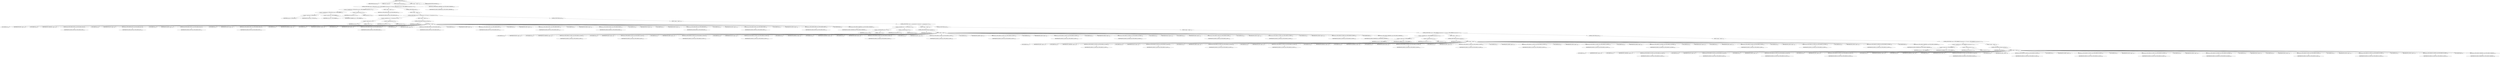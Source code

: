 digraph "_TIFFSetGetType" {  
"28095" [label = <(METHOD,_TIFFSetGetType)<SUB>1195</SUB>> ]
"28096" [label = <(PARAM,TIFFDataType type)<SUB>1195</SUB>> ]
"28097" [label = <(PARAM,short count)<SUB>1195</SUB>> ]
"28098" [label = <(PARAM,unsigned char passcount)<SUB>1196</SUB>> ]
"28099" [label = <(BLOCK,&lt;empty&gt;,&lt;empty&gt;)<SUB>1197</SUB>> ]
"28100" [label = <(CONTROL_STRUCTURE,if (type == TIFF_ASCII &amp;&amp; count == TIFF_VARIABLE &amp;&amp; passcount == 0),if (type == TIFF_ASCII &amp;&amp; count == TIFF_VARIABLE &amp;&amp; passcount == 0))<SUB>1198</SUB>> ]
"28101" [label = <(&lt;operator&gt;.logicalAnd,type == TIFF_ASCII &amp;&amp; count == TIFF_VARIABLE &amp;&amp; passcount == 0)<SUB>1198</SUB>> ]
"28102" [label = <(&lt;operator&gt;.logicalAnd,type == TIFF_ASCII &amp;&amp; count == TIFF_VARIABLE)<SUB>1198</SUB>> ]
"28103" [label = <(&lt;operator&gt;.equals,type == TIFF_ASCII)<SUB>1198</SUB>> ]
"28104" [label = <(IDENTIFIER,type,type == TIFF_ASCII)<SUB>1198</SUB>> ]
"28105" [label = <(IDENTIFIER,TIFF_ASCII,type == TIFF_ASCII)<SUB>1198</SUB>> ]
"28106" [label = <(&lt;operator&gt;.equals,count == TIFF_VARIABLE)<SUB>1198</SUB>> ]
"28107" [label = <(IDENTIFIER,count,count == TIFF_VARIABLE)<SUB>1198</SUB>> ]
"28108" [label = <(IDENTIFIER,TIFF_VARIABLE,count == TIFF_VARIABLE)<SUB>1198</SUB>> ]
"28109" [label = <(&lt;operator&gt;.equals,passcount == 0)<SUB>1198</SUB>> ]
"28110" [label = <(IDENTIFIER,passcount,passcount == 0)<SUB>1198</SUB>> ]
"28111" [label = <(LITERAL,0,passcount == 0)<SUB>1198</SUB>> ]
"28112" [label = <(BLOCK,&lt;empty&gt;,&lt;empty&gt;)<SUB>1199</SUB>> ]
"28113" [label = <(RETURN,return TIFF_SETGET_ASCII;,return TIFF_SETGET_ASCII;)<SUB>1199</SUB>> ]
"28114" [label = <(IDENTIFIER,TIFF_SETGET_ASCII,return TIFF_SETGET_ASCII;)<SUB>1199</SUB>> ]
"28115" [label = <(CONTROL_STRUCTURE,else,else)<SUB>1201</SUB>> ]
"28116" [label = <(BLOCK,&lt;empty&gt;,&lt;empty&gt;)<SUB>1201</SUB>> ]
"28117" [label = <(CONTROL_STRUCTURE,if (count == 1 &amp;&amp; passcount == 0),if (count == 1 &amp;&amp; passcount == 0))<SUB>1201</SUB>> ]
"28118" [label = <(&lt;operator&gt;.logicalAnd,count == 1 &amp;&amp; passcount == 0)<SUB>1201</SUB>> ]
"28119" [label = <(&lt;operator&gt;.equals,count == 1)<SUB>1201</SUB>> ]
"28120" [label = <(IDENTIFIER,count,count == 1)<SUB>1201</SUB>> ]
"28121" [label = <(LITERAL,1,count == 1)<SUB>1201</SUB>> ]
"28122" [label = <(&lt;operator&gt;.equals,passcount == 0)<SUB>1201</SUB>> ]
"28123" [label = <(IDENTIFIER,passcount,passcount == 0)<SUB>1201</SUB>> ]
"28124" [label = <(LITERAL,0,passcount == 0)<SUB>1201</SUB>> ]
"28125" [label = <(BLOCK,&lt;empty&gt;,&lt;empty&gt;)<SUB>1202</SUB>> ]
"28126" [label = <(CONTROL_STRUCTURE,switch(type),switch(type))<SUB>1203</SUB>> ]
"28127" [label = <(IDENTIFIER,type,switch(type))<SUB>1203</SUB>> ]
"28128" [label = <(BLOCK,&lt;empty&gt;,&lt;empty&gt;)<SUB>1204</SUB>> ]
"28129" [label = <(JUMP_TARGET,case)<SUB>1205</SUB>> ]
"28130" [label = <(IDENTIFIER,TIFF_BYTE,&lt;empty&gt;)<SUB>1205</SUB>> ]
"28131" [label = <(JUMP_TARGET,case)<SUB>1206</SUB>> ]
"28132" [label = <(IDENTIFIER,TIFF_UNDEFINED,&lt;empty&gt;)<SUB>1206</SUB>> ]
"28133" [label = <(RETURN,return TIFF_SETGET_UINT8;,return TIFF_SETGET_UINT8;)<SUB>1207</SUB>> ]
"28134" [label = <(IDENTIFIER,TIFF_SETGET_UINT8,return TIFF_SETGET_UINT8;)<SUB>1207</SUB>> ]
"28135" [label = <(JUMP_TARGET,case)<SUB>1208</SUB>> ]
"28136" [label = <(IDENTIFIER,TIFF_ASCII,&lt;empty&gt;)<SUB>1208</SUB>> ]
"28137" [label = <(RETURN,return TIFF_SETGET_ASCII;,return TIFF_SETGET_ASCII;)<SUB>1209</SUB>> ]
"28138" [label = <(IDENTIFIER,TIFF_SETGET_ASCII,return TIFF_SETGET_ASCII;)<SUB>1209</SUB>> ]
"28139" [label = <(JUMP_TARGET,case)<SUB>1210</SUB>> ]
"28140" [label = <(IDENTIFIER,TIFF_SHORT,&lt;empty&gt;)<SUB>1210</SUB>> ]
"28141" [label = <(RETURN,return TIFF_SETGET_UINT16;,return TIFF_SETGET_UINT16;)<SUB>1211</SUB>> ]
"28142" [label = <(IDENTIFIER,TIFF_SETGET_UINT16,return TIFF_SETGET_UINT16;)<SUB>1211</SUB>> ]
"28143" [label = <(JUMP_TARGET,case)<SUB>1212</SUB>> ]
"28144" [label = <(IDENTIFIER,TIFF_LONG,&lt;empty&gt;)<SUB>1212</SUB>> ]
"28145" [label = <(RETURN,return TIFF_SETGET_UINT32;,return TIFF_SETGET_UINT32;)<SUB>1213</SUB>> ]
"28146" [label = <(IDENTIFIER,TIFF_SETGET_UINT32,return TIFF_SETGET_UINT32;)<SUB>1213</SUB>> ]
"28147" [label = <(JUMP_TARGET,case)<SUB>1214</SUB>> ]
"28148" [label = <(IDENTIFIER,TIFF_RATIONAL,&lt;empty&gt;)<SUB>1214</SUB>> ]
"28149" [label = <(JUMP_TARGET,case)<SUB>1215</SUB>> ]
"28150" [label = <(IDENTIFIER,TIFF_SRATIONAL,&lt;empty&gt;)<SUB>1215</SUB>> ]
"28151" [label = <(JUMP_TARGET,case)<SUB>1216</SUB>> ]
"28152" [label = <(IDENTIFIER,TIFF_FLOAT,&lt;empty&gt;)<SUB>1216</SUB>> ]
"28153" [label = <(RETURN,return TIFF_SETGET_FLOAT;,return TIFF_SETGET_FLOAT;)<SUB>1217</SUB>> ]
"28154" [label = <(IDENTIFIER,TIFF_SETGET_FLOAT,return TIFF_SETGET_FLOAT;)<SUB>1217</SUB>> ]
"28155" [label = <(JUMP_TARGET,case)<SUB>1218</SUB>> ]
"28156" [label = <(IDENTIFIER,TIFF_SBYTE,&lt;empty&gt;)<SUB>1218</SUB>> ]
"28157" [label = <(RETURN,return TIFF_SETGET_SINT8;,return TIFF_SETGET_SINT8;)<SUB>1219</SUB>> ]
"28158" [label = <(IDENTIFIER,TIFF_SETGET_SINT8,return TIFF_SETGET_SINT8;)<SUB>1219</SUB>> ]
"28159" [label = <(JUMP_TARGET,case)<SUB>1220</SUB>> ]
"28160" [label = <(IDENTIFIER,TIFF_SSHORT,&lt;empty&gt;)<SUB>1220</SUB>> ]
"28161" [label = <(RETURN,return TIFF_SETGET_SINT16;,return TIFF_SETGET_SINT16;)<SUB>1221</SUB>> ]
"28162" [label = <(IDENTIFIER,TIFF_SETGET_SINT16,return TIFF_SETGET_SINT16;)<SUB>1221</SUB>> ]
"28163" [label = <(JUMP_TARGET,case)<SUB>1222</SUB>> ]
"28164" [label = <(IDENTIFIER,TIFF_SLONG,&lt;empty&gt;)<SUB>1222</SUB>> ]
"28165" [label = <(RETURN,return TIFF_SETGET_SINT32;,return TIFF_SETGET_SINT32;)<SUB>1223</SUB>> ]
"28166" [label = <(IDENTIFIER,TIFF_SETGET_SINT32,return TIFF_SETGET_SINT32;)<SUB>1223</SUB>> ]
"28167" [label = <(JUMP_TARGET,case)<SUB>1224</SUB>> ]
"28168" [label = <(IDENTIFIER,TIFF_DOUBLE,&lt;empty&gt;)<SUB>1224</SUB>> ]
"28169" [label = <(RETURN,return TIFF_SETGET_DOUBLE;,return TIFF_SETGET_DOUBLE;)<SUB>1225</SUB>> ]
"28170" [label = <(IDENTIFIER,TIFF_SETGET_DOUBLE,return TIFF_SETGET_DOUBLE;)<SUB>1225</SUB>> ]
"28171" [label = <(JUMP_TARGET,case)<SUB>1226</SUB>> ]
"28172" [label = <(IDENTIFIER,TIFF_IFD,&lt;empty&gt;)<SUB>1226</SUB>> ]
"28173" [label = <(JUMP_TARGET,case)<SUB>1227</SUB>> ]
"28174" [label = <(IDENTIFIER,TIFF_IFD8,&lt;empty&gt;)<SUB>1227</SUB>> ]
"28175" [label = <(RETURN,return TIFF_SETGET_IFD8;,return TIFF_SETGET_IFD8;)<SUB>1228</SUB>> ]
"28176" [label = <(IDENTIFIER,TIFF_SETGET_IFD8,return TIFF_SETGET_IFD8;)<SUB>1228</SUB>> ]
"28177" [label = <(JUMP_TARGET,case)<SUB>1229</SUB>> ]
"28178" [label = <(IDENTIFIER,TIFF_LONG8,&lt;empty&gt;)<SUB>1229</SUB>> ]
"28179" [label = <(RETURN,return TIFF_SETGET_UINT64;,return TIFF_SETGET_UINT64;)<SUB>1230</SUB>> ]
"28180" [label = <(IDENTIFIER,TIFF_SETGET_UINT64,return TIFF_SETGET_UINT64;)<SUB>1230</SUB>> ]
"28181" [label = <(JUMP_TARGET,case)<SUB>1231</SUB>> ]
"28182" [label = <(IDENTIFIER,TIFF_SLONG8,&lt;empty&gt;)<SUB>1231</SUB>> ]
"28183" [label = <(RETURN,return TIFF_SETGET_SINT64;,return TIFF_SETGET_SINT64;)<SUB>1232</SUB>> ]
"28184" [label = <(IDENTIFIER,TIFF_SETGET_SINT64,return TIFF_SETGET_SINT64;)<SUB>1232</SUB>> ]
"28185" [label = <(JUMP_TARGET,default)<SUB>1233</SUB>> ]
"28186" [label = <(RETURN,return TIFF_SETGET_UNDEFINED;,return TIFF_SETGET_UNDEFINED;)<SUB>1234</SUB>> ]
"28187" [label = <(IDENTIFIER,TIFF_SETGET_UNDEFINED,return TIFF_SETGET_UNDEFINED;)<SUB>1234</SUB>> ]
"28188" [label = <(CONTROL_STRUCTURE,else,else)<SUB>1238</SUB>> ]
"28189" [label = <(BLOCK,&lt;empty&gt;,&lt;empty&gt;)<SUB>1238</SUB>> ]
"28190" [label = <(CONTROL_STRUCTURE,if (count &gt;= 1 &amp;&amp; passcount == 0),if (count &gt;= 1 &amp;&amp; passcount == 0))<SUB>1238</SUB>> ]
"28191" [label = <(&lt;operator&gt;.logicalAnd,count &gt;= 1 &amp;&amp; passcount == 0)<SUB>1238</SUB>> ]
"28192" [label = <(&lt;operator&gt;.greaterEqualsThan,count &gt;= 1)<SUB>1238</SUB>> ]
"28193" [label = <(IDENTIFIER,count,count &gt;= 1)<SUB>1238</SUB>> ]
"28194" [label = <(LITERAL,1,count &gt;= 1)<SUB>1238</SUB>> ]
"28195" [label = <(&lt;operator&gt;.equals,passcount == 0)<SUB>1238</SUB>> ]
"28196" [label = <(IDENTIFIER,passcount,passcount == 0)<SUB>1238</SUB>> ]
"28197" [label = <(LITERAL,0,passcount == 0)<SUB>1238</SUB>> ]
"28198" [label = <(BLOCK,&lt;empty&gt;,&lt;empty&gt;)<SUB>1239</SUB>> ]
"28199" [label = <(CONTROL_STRUCTURE,switch(type),switch(type))<SUB>1240</SUB>> ]
"28200" [label = <(IDENTIFIER,type,switch(type))<SUB>1240</SUB>> ]
"28201" [label = <(BLOCK,&lt;empty&gt;,&lt;empty&gt;)<SUB>1241</SUB>> ]
"28202" [label = <(JUMP_TARGET,case)<SUB>1242</SUB>> ]
"28203" [label = <(IDENTIFIER,TIFF_BYTE,&lt;empty&gt;)<SUB>1242</SUB>> ]
"28204" [label = <(JUMP_TARGET,case)<SUB>1243</SUB>> ]
"28205" [label = <(IDENTIFIER,TIFF_UNDEFINED,&lt;empty&gt;)<SUB>1243</SUB>> ]
"28206" [label = <(RETURN,return TIFF_SETGET_C0_UINT8;,return TIFF_SETGET_C0_UINT8;)<SUB>1244</SUB>> ]
"28207" [label = <(IDENTIFIER,TIFF_SETGET_C0_UINT8,return TIFF_SETGET_C0_UINT8;)<SUB>1244</SUB>> ]
"28208" [label = <(JUMP_TARGET,case)<SUB>1245</SUB>> ]
"28209" [label = <(IDENTIFIER,TIFF_ASCII,&lt;empty&gt;)<SUB>1245</SUB>> ]
"28210" [label = <(RETURN,return TIFF_SETGET_C0_ASCII;,return TIFF_SETGET_C0_ASCII;)<SUB>1246</SUB>> ]
"28211" [label = <(IDENTIFIER,TIFF_SETGET_C0_ASCII,return TIFF_SETGET_C0_ASCII;)<SUB>1246</SUB>> ]
"28212" [label = <(JUMP_TARGET,case)<SUB>1247</SUB>> ]
"28213" [label = <(IDENTIFIER,TIFF_SHORT,&lt;empty&gt;)<SUB>1247</SUB>> ]
"28214" [label = <(RETURN,return TIFF_SETGET_C0_UINT16;,return TIFF_SETGET_C0_UINT16;)<SUB>1248</SUB>> ]
"28215" [label = <(IDENTIFIER,TIFF_SETGET_C0_UINT16,return TIFF_SETGET_C0_UINT16;)<SUB>1248</SUB>> ]
"28216" [label = <(JUMP_TARGET,case)<SUB>1249</SUB>> ]
"28217" [label = <(IDENTIFIER,TIFF_LONG,&lt;empty&gt;)<SUB>1249</SUB>> ]
"28218" [label = <(RETURN,return TIFF_SETGET_C0_UINT32;,return TIFF_SETGET_C0_UINT32;)<SUB>1250</SUB>> ]
"28219" [label = <(IDENTIFIER,TIFF_SETGET_C0_UINT32,return TIFF_SETGET_C0_UINT32;)<SUB>1250</SUB>> ]
"28220" [label = <(JUMP_TARGET,case)<SUB>1251</SUB>> ]
"28221" [label = <(IDENTIFIER,TIFF_RATIONAL,&lt;empty&gt;)<SUB>1251</SUB>> ]
"28222" [label = <(JUMP_TARGET,case)<SUB>1252</SUB>> ]
"28223" [label = <(IDENTIFIER,TIFF_SRATIONAL,&lt;empty&gt;)<SUB>1252</SUB>> ]
"28224" [label = <(JUMP_TARGET,case)<SUB>1253</SUB>> ]
"28225" [label = <(IDENTIFIER,TIFF_FLOAT,&lt;empty&gt;)<SUB>1253</SUB>> ]
"28226" [label = <(RETURN,return TIFF_SETGET_C0_FLOAT;,return TIFF_SETGET_C0_FLOAT;)<SUB>1254</SUB>> ]
"28227" [label = <(IDENTIFIER,TIFF_SETGET_C0_FLOAT,return TIFF_SETGET_C0_FLOAT;)<SUB>1254</SUB>> ]
"28228" [label = <(JUMP_TARGET,case)<SUB>1255</SUB>> ]
"28229" [label = <(IDENTIFIER,TIFF_SBYTE,&lt;empty&gt;)<SUB>1255</SUB>> ]
"28230" [label = <(RETURN,return TIFF_SETGET_C0_SINT8;,return TIFF_SETGET_C0_SINT8;)<SUB>1256</SUB>> ]
"28231" [label = <(IDENTIFIER,TIFF_SETGET_C0_SINT8,return TIFF_SETGET_C0_SINT8;)<SUB>1256</SUB>> ]
"28232" [label = <(JUMP_TARGET,case)<SUB>1257</SUB>> ]
"28233" [label = <(IDENTIFIER,TIFF_SSHORT,&lt;empty&gt;)<SUB>1257</SUB>> ]
"28234" [label = <(RETURN,return TIFF_SETGET_C0_SINT16;,return TIFF_SETGET_C0_SINT16;)<SUB>1258</SUB>> ]
"28235" [label = <(IDENTIFIER,TIFF_SETGET_C0_SINT16,return TIFF_SETGET_C0_SINT16;)<SUB>1258</SUB>> ]
"28236" [label = <(JUMP_TARGET,case)<SUB>1259</SUB>> ]
"28237" [label = <(IDENTIFIER,TIFF_SLONG,&lt;empty&gt;)<SUB>1259</SUB>> ]
"28238" [label = <(RETURN,return TIFF_SETGET_C0_SINT32;,return TIFF_SETGET_C0_SINT32;)<SUB>1260</SUB>> ]
"28239" [label = <(IDENTIFIER,TIFF_SETGET_C0_SINT32,return TIFF_SETGET_C0_SINT32;)<SUB>1260</SUB>> ]
"28240" [label = <(JUMP_TARGET,case)<SUB>1261</SUB>> ]
"28241" [label = <(IDENTIFIER,TIFF_DOUBLE,&lt;empty&gt;)<SUB>1261</SUB>> ]
"28242" [label = <(RETURN,return TIFF_SETGET_C0_DOUBLE;,return TIFF_SETGET_C0_DOUBLE;)<SUB>1262</SUB>> ]
"28243" [label = <(IDENTIFIER,TIFF_SETGET_C0_DOUBLE,return TIFF_SETGET_C0_DOUBLE;)<SUB>1262</SUB>> ]
"28244" [label = <(JUMP_TARGET,case)<SUB>1263</SUB>> ]
"28245" [label = <(IDENTIFIER,TIFF_IFD,&lt;empty&gt;)<SUB>1263</SUB>> ]
"28246" [label = <(JUMP_TARGET,case)<SUB>1264</SUB>> ]
"28247" [label = <(IDENTIFIER,TIFF_IFD8,&lt;empty&gt;)<SUB>1264</SUB>> ]
"28248" [label = <(RETURN,return TIFF_SETGET_C0_IFD8;,return TIFF_SETGET_C0_IFD8;)<SUB>1265</SUB>> ]
"28249" [label = <(IDENTIFIER,TIFF_SETGET_C0_IFD8,return TIFF_SETGET_C0_IFD8;)<SUB>1265</SUB>> ]
"28250" [label = <(JUMP_TARGET,case)<SUB>1266</SUB>> ]
"28251" [label = <(IDENTIFIER,TIFF_LONG8,&lt;empty&gt;)<SUB>1266</SUB>> ]
"28252" [label = <(RETURN,return TIFF_SETGET_C0_UINT64;,return TIFF_SETGET_C0_UINT64;)<SUB>1267</SUB>> ]
"28253" [label = <(IDENTIFIER,TIFF_SETGET_C0_UINT64,return TIFF_SETGET_C0_UINT64;)<SUB>1267</SUB>> ]
"28254" [label = <(JUMP_TARGET,case)<SUB>1268</SUB>> ]
"28255" [label = <(IDENTIFIER,TIFF_SLONG8,&lt;empty&gt;)<SUB>1268</SUB>> ]
"28256" [label = <(RETURN,return TIFF_SETGET_C0_SINT64;,return TIFF_SETGET_C0_SINT64;)<SUB>1269</SUB>> ]
"28257" [label = <(IDENTIFIER,TIFF_SETGET_C0_SINT64,return TIFF_SETGET_C0_SINT64;)<SUB>1269</SUB>> ]
"28258" [label = <(JUMP_TARGET,default)<SUB>1270</SUB>> ]
"28259" [label = <(RETURN,return TIFF_SETGET_UNDEFINED;,return TIFF_SETGET_UNDEFINED;)<SUB>1271</SUB>> ]
"28260" [label = <(IDENTIFIER,TIFF_SETGET_UNDEFINED,return TIFF_SETGET_UNDEFINED;)<SUB>1271</SUB>> ]
"28261" [label = <(CONTROL_STRUCTURE,else,else)<SUB>1275</SUB>> ]
"28262" [label = <(BLOCK,&lt;empty&gt;,&lt;empty&gt;)<SUB>1275</SUB>> ]
"28263" [label = <(CONTROL_STRUCTURE,if (count == TIFF_VARIABLE &amp;&amp; passcount == 1),if (count == TIFF_VARIABLE &amp;&amp; passcount == 1))<SUB>1275</SUB>> ]
"28264" [label = <(&lt;operator&gt;.logicalAnd,count == TIFF_VARIABLE &amp;&amp; passcount == 1)<SUB>1275</SUB>> ]
"28265" [label = <(&lt;operator&gt;.equals,count == TIFF_VARIABLE)<SUB>1275</SUB>> ]
"28266" [label = <(IDENTIFIER,count,count == TIFF_VARIABLE)<SUB>1275</SUB>> ]
"28267" [label = <(IDENTIFIER,TIFF_VARIABLE,count == TIFF_VARIABLE)<SUB>1275</SUB>> ]
"28268" [label = <(&lt;operator&gt;.equals,passcount == 1)<SUB>1275</SUB>> ]
"28269" [label = <(IDENTIFIER,passcount,passcount == 1)<SUB>1275</SUB>> ]
"28270" [label = <(LITERAL,1,passcount == 1)<SUB>1275</SUB>> ]
"28271" [label = <(BLOCK,&lt;empty&gt;,&lt;empty&gt;)<SUB>1276</SUB>> ]
"28272" [label = <(CONTROL_STRUCTURE,switch(type),switch(type))<SUB>1277</SUB>> ]
"28273" [label = <(IDENTIFIER,type,switch(type))<SUB>1277</SUB>> ]
"28274" [label = <(BLOCK,&lt;empty&gt;,&lt;empty&gt;)<SUB>1278</SUB>> ]
"28275" [label = <(JUMP_TARGET,case)<SUB>1279</SUB>> ]
"28276" [label = <(IDENTIFIER,TIFF_BYTE,&lt;empty&gt;)<SUB>1279</SUB>> ]
"28277" [label = <(JUMP_TARGET,case)<SUB>1280</SUB>> ]
"28278" [label = <(IDENTIFIER,TIFF_UNDEFINED,&lt;empty&gt;)<SUB>1280</SUB>> ]
"28279" [label = <(RETURN,return TIFF_SETGET_C16_UINT8;,return TIFF_SETGET_C16_UINT8;)<SUB>1281</SUB>> ]
"28280" [label = <(IDENTIFIER,TIFF_SETGET_C16_UINT8,return TIFF_SETGET_C16_UINT8;)<SUB>1281</SUB>> ]
"28281" [label = <(JUMP_TARGET,case)<SUB>1282</SUB>> ]
"28282" [label = <(IDENTIFIER,TIFF_ASCII,&lt;empty&gt;)<SUB>1282</SUB>> ]
"28283" [label = <(RETURN,return TIFF_SETGET_C16_ASCII;,return TIFF_SETGET_C16_ASCII;)<SUB>1283</SUB>> ]
"28284" [label = <(IDENTIFIER,TIFF_SETGET_C16_ASCII,return TIFF_SETGET_C16_ASCII;)<SUB>1283</SUB>> ]
"28285" [label = <(JUMP_TARGET,case)<SUB>1284</SUB>> ]
"28286" [label = <(IDENTIFIER,TIFF_SHORT,&lt;empty&gt;)<SUB>1284</SUB>> ]
"28287" [label = <(RETURN,return TIFF_SETGET_C16_UINT16;,return TIFF_SETGET_C16_UINT16;)<SUB>1285</SUB>> ]
"28288" [label = <(IDENTIFIER,TIFF_SETGET_C16_UINT16,return TIFF_SETGET_C16_UINT16;)<SUB>1285</SUB>> ]
"28289" [label = <(JUMP_TARGET,case)<SUB>1286</SUB>> ]
"28290" [label = <(IDENTIFIER,TIFF_LONG,&lt;empty&gt;)<SUB>1286</SUB>> ]
"28291" [label = <(RETURN,return TIFF_SETGET_C16_UINT32;,return TIFF_SETGET_C16_UINT32;)<SUB>1287</SUB>> ]
"28292" [label = <(IDENTIFIER,TIFF_SETGET_C16_UINT32,return TIFF_SETGET_C16_UINT32;)<SUB>1287</SUB>> ]
"28293" [label = <(JUMP_TARGET,case)<SUB>1288</SUB>> ]
"28294" [label = <(IDENTIFIER,TIFF_RATIONAL,&lt;empty&gt;)<SUB>1288</SUB>> ]
"28295" [label = <(JUMP_TARGET,case)<SUB>1289</SUB>> ]
"28296" [label = <(IDENTIFIER,TIFF_SRATIONAL,&lt;empty&gt;)<SUB>1289</SUB>> ]
"28297" [label = <(JUMP_TARGET,case)<SUB>1290</SUB>> ]
"28298" [label = <(IDENTIFIER,TIFF_FLOAT,&lt;empty&gt;)<SUB>1290</SUB>> ]
"28299" [label = <(RETURN,return TIFF_SETGET_C16_FLOAT;,return TIFF_SETGET_C16_FLOAT;)<SUB>1291</SUB>> ]
"28300" [label = <(IDENTIFIER,TIFF_SETGET_C16_FLOAT,return TIFF_SETGET_C16_FLOAT;)<SUB>1291</SUB>> ]
"28301" [label = <(JUMP_TARGET,case)<SUB>1292</SUB>> ]
"28302" [label = <(IDENTIFIER,TIFF_SBYTE,&lt;empty&gt;)<SUB>1292</SUB>> ]
"28303" [label = <(RETURN,return TIFF_SETGET_C16_SINT8;,return TIFF_SETGET_C16_SINT8;)<SUB>1293</SUB>> ]
"28304" [label = <(IDENTIFIER,TIFF_SETGET_C16_SINT8,return TIFF_SETGET_C16_SINT8;)<SUB>1293</SUB>> ]
"28305" [label = <(JUMP_TARGET,case)<SUB>1294</SUB>> ]
"28306" [label = <(IDENTIFIER,TIFF_SSHORT,&lt;empty&gt;)<SUB>1294</SUB>> ]
"28307" [label = <(RETURN,return TIFF_SETGET_C16_SINT16;,return TIFF_SETGET_C16_SINT16;)<SUB>1295</SUB>> ]
"28308" [label = <(IDENTIFIER,TIFF_SETGET_C16_SINT16,return TIFF_SETGET_C16_SINT16;)<SUB>1295</SUB>> ]
"28309" [label = <(JUMP_TARGET,case)<SUB>1296</SUB>> ]
"28310" [label = <(IDENTIFIER,TIFF_SLONG,&lt;empty&gt;)<SUB>1296</SUB>> ]
"28311" [label = <(RETURN,return TIFF_SETGET_C16_SINT32;,return TIFF_SETGET_C16_SINT32;)<SUB>1297</SUB>> ]
"28312" [label = <(IDENTIFIER,TIFF_SETGET_C16_SINT32,return TIFF_SETGET_C16_SINT32;)<SUB>1297</SUB>> ]
"28313" [label = <(JUMP_TARGET,case)<SUB>1298</SUB>> ]
"28314" [label = <(IDENTIFIER,TIFF_DOUBLE,&lt;empty&gt;)<SUB>1298</SUB>> ]
"28315" [label = <(RETURN,return TIFF_SETGET_C16_DOUBLE;,return TIFF_SETGET_C16_DOUBLE;)<SUB>1299</SUB>> ]
"28316" [label = <(IDENTIFIER,TIFF_SETGET_C16_DOUBLE,return TIFF_SETGET_C16_DOUBLE;)<SUB>1299</SUB>> ]
"28317" [label = <(JUMP_TARGET,case)<SUB>1300</SUB>> ]
"28318" [label = <(IDENTIFIER,TIFF_IFD,&lt;empty&gt;)<SUB>1300</SUB>> ]
"28319" [label = <(JUMP_TARGET,case)<SUB>1301</SUB>> ]
"28320" [label = <(IDENTIFIER,TIFF_IFD8,&lt;empty&gt;)<SUB>1301</SUB>> ]
"28321" [label = <(RETURN,return TIFF_SETGET_C16_IFD8;,return TIFF_SETGET_C16_IFD8;)<SUB>1302</SUB>> ]
"28322" [label = <(IDENTIFIER,TIFF_SETGET_C16_IFD8,return TIFF_SETGET_C16_IFD8;)<SUB>1302</SUB>> ]
"28323" [label = <(JUMP_TARGET,case)<SUB>1303</SUB>> ]
"28324" [label = <(IDENTIFIER,TIFF_LONG8,&lt;empty&gt;)<SUB>1303</SUB>> ]
"28325" [label = <(RETURN,return TIFF_SETGET_C16_UINT64;,return TIFF_SETGET_C16_UINT64;)<SUB>1304</SUB>> ]
"28326" [label = <(IDENTIFIER,TIFF_SETGET_C16_UINT64,return TIFF_SETGET_C16_UINT64;)<SUB>1304</SUB>> ]
"28327" [label = <(JUMP_TARGET,case)<SUB>1305</SUB>> ]
"28328" [label = <(IDENTIFIER,TIFF_SLONG8,&lt;empty&gt;)<SUB>1305</SUB>> ]
"28329" [label = <(RETURN,return TIFF_SETGET_C16_SINT64;,return TIFF_SETGET_C16_SINT64;)<SUB>1306</SUB>> ]
"28330" [label = <(IDENTIFIER,TIFF_SETGET_C16_SINT64,return TIFF_SETGET_C16_SINT64;)<SUB>1306</SUB>> ]
"28331" [label = <(JUMP_TARGET,default)<SUB>1307</SUB>> ]
"28332" [label = <(RETURN,return TIFF_SETGET_UNDEFINED;,return TIFF_SETGET_UNDEFINED;)<SUB>1308</SUB>> ]
"28333" [label = <(IDENTIFIER,TIFF_SETGET_UNDEFINED,return TIFF_SETGET_UNDEFINED;)<SUB>1308</SUB>> ]
"28334" [label = <(CONTROL_STRUCTURE,else,else)<SUB>1312</SUB>> ]
"28335" [label = <(BLOCK,&lt;empty&gt;,&lt;empty&gt;)<SUB>1312</SUB>> ]
"28336" [label = <(CONTROL_STRUCTURE,if (count == TIFF_VARIABLE2 &amp;&amp; passcount == 1),if (count == TIFF_VARIABLE2 &amp;&amp; passcount == 1))<SUB>1312</SUB>> ]
"28337" [label = <(&lt;operator&gt;.logicalAnd,count == TIFF_VARIABLE2 &amp;&amp; passcount == 1)<SUB>1312</SUB>> ]
"28338" [label = <(&lt;operator&gt;.equals,count == TIFF_VARIABLE2)<SUB>1312</SUB>> ]
"28339" [label = <(IDENTIFIER,count,count == TIFF_VARIABLE2)<SUB>1312</SUB>> ]
"28340" [label = <(IDENTIFIER,TIFF_VARIABLE2,count == TIFF_VARIABLE2)<SUB>1312</SUB>> ]
"28341" [label = <(&lt;operator&gt;.equals,passcount == 1)<SUB>1312</SUB>> ]
"28342" [label = <(IDENTIFIER,passcount,passcount == 1)<SUB>1312</SUB>> ]
"28343" [label = <(LITERAL,1,passcount == 1)<SUB>1312</SUB>> ]
"28344" [label = <(BLOCK,&lt;empty&gt;,&lt;empty&gt;)<SUB>1313</SUB>> ]
"28345" [label = <(CONTROL_STRUCTURE,switch(type),switch(type))<SUB>1314</SUB>> ]
"28346" [label = <(IDENTIFIER,type,switch(type))<SUB>1314</SUB>> ]
"28347" [label = <(BLOCK,&lt;empty&gt;,&lt;empty&gt;)<SUB>1315</SUB>> ]
"28348" [label = <(JUMP_TARGET,case)<SUB>1316</SUB>> ]
"28349" [label = <(IDENTIFIER,TIFF_BYTE,&lt;empty&gt;)<SUB>1316</SUB>> ]
"28350" [label = <(JUMP_TARGET,case)<SUB>1317</SUB>> ]
"28351" [label = <(IDENTIFIER,TIFF_UNDEFINED,&lt;empty&gt;)<SUB>1317</SUB>> ]
"28352" [label = <(RETURN,return TIFF_SETGET_C32_UINT8;,return TIFF_SETGET_C32_UINT8;)<SUB>1318</SUB>> ]
"28353" [label = <(IDENTIFIER,TIFF_SETGET_C32_UINT8,return TIFF_SETGET_C32_UINT8;)<SUB>1318</SUB>> ]
"28354" [label = <(JUMP_TARGET,case)<SUB>1319</SUB>> ]
"28355" [label = <(IDENTIFIER,TIFF_ASCII,&lt;empty&gt;)<SUB>1319</SUB>> ]
"28356" [label = <(RETURN,return TIFF_SETGET_C32_ASCII;,return TIFF_SETGET_C32_ASCII;)<SUB>1320</SUB>> ]
"28357" [label = <(IDENTIFIER,TIFF_SETGET_C32_ASCII,return TIFF_SETGET_C32_ASCII;)<SUB>1320</SUB>> ]
"28358" [label = <(JUMP_TARGET,case)<SUB>1321</SUB>> ]
"28359" [label = <(IDENTIFIER,TIFF_SHORT,&lt;empty&gt;)<SUB>1321</SUB>> ]
"28360" [label = <(RETURN,return TIFF_SETGET_C32_UINT16;,return TIFF_SETGET_C32_UINT16;)<SUB>1322</SUB>> ]
"28361" [label = <(IDENTIFIER,TIFF_SETGET_C32_UINT16,return TIFF_SETGET_C32_UINT16;)<SUB>1322</SUB>> ]
"28362" [label = <(JUMP_TARGET,case)<SUB>1323</SUB>> ]
"28363" [label = <(IDENTIFIER,TIFF_LONG,&lt;empty&gt;)<SUB>1323</SUB>> ]
"28364" [label = <(RETURN,return TIFF_SETGET_C32_UINT32;,return TIFF_SETGET_C32_UINT32;)<SUB>1324</SUB>> ]
"28365" [label = <(IDENTIFIER,TIFF_SETGET_C32_UINT32,return TIFF_SETGET_C32_UINT32;)<SUB>1324</SUB>> ]
"28366" [label = <(JUMP_TARGET,case)<SUB>1325</SUB>> ]
"28367" [label = <(IDENTIFIER,TIFF_RATIONAL,&lt;empty&gt;)<SUB>1325</SUB>> ]
"28368" [label = <(JUMP_TARGET,case)<SUB>1326</SUB>> ]
"28369" [label = <(IDENTIFIER,TIFF_SRATIONAL,&lt;empty&gt;)<SUB>1326</SUB>> ]
"28370" [label = <(JUMP_TARGET,case)<SUB>1327</SUB>> ]
"28371" [label = <(IDENTIFIER,TIFF_FLOAT,&lt;empty&gt;)<SUB>1327</SUB>> ]
"28372" [label = <(RETURN,return TIFF_SETGET_C32_FLOAT;,return TIFF_SETGET_C32_FLOAT;)<SUB>1328</SUB>> ]
"28373" [label = <(IDENTIFIER,TIFF_SETGET_C32_FLOAT,return TIFF_SETGET_C32_FLOAT;)<SUB>1328</SUB>> ]
"28374" [label = <(JUMP_TARGET,case)<SUB>1329</SUB>> ]
"28375" [label = <(IDENTIFIER,TIFF_SBYTE,&lt;empty&gt;)<SUB>1329</SUB>> ]
"28376" [label = <(RETURN,return TIFF_SETGET_C32_SINT8;,return TIFF_SETGET_C32_SINT8;)<SUB>1330</SUB>> ]
"28377" [label = <(IDENTIFIER,TIFF_SETGET_C32_SINT8,return TIFF_SETGET_C32_SINT8;)<SUB>1330</SUB>> ]
"28378" [label = <(JUMP_TARGET,case)<SUB>1331</SUB>> ]
"28379" [label = <(IDENTIFIER,TIFF_SSHORT,&lt;empty&gt;)<SUB>1331</SUB>> ]
"28380" [label = <(RETURN,return TIFF_SETGET_C32_SINT16;,return TIFF_SETGET_C32_SINT16;)<SUB>1332</SUB>> ]
"28381" [label = <(IDENTIFIER,TIFF_SETGET_C32_SINT16,return TIFF_SETGET_C32_SINT16;)<SUB>1332</SUB>> ]
"28382" [label = <(JUMP_TARGET,case)<SUB>1333</SUB>> ]
"28383" [label = <(IDENTIFIER,TIFF_SLONG,&lt;empty&gt;)<SUB>1333</SUB>> ]
"28384" [label = <(RETURN,return TIFF_SETGET_C32_SINT32;,return TIFF_SETGET_C32_SINT32;)<SUB>1334</SUB>> ]
"28385" [label = <(IDENTIFIER,TIFF_SETGET_C32_SINT32,return TIFF_SETGET_C32_SINT32;)<SUB>1334</SUB>> ]
"28386" [label = <(JUMP_TARGET,case)<SUB>1335</SUB>> ]
"28387" [label = <(IDENTIFIER,TIFF_DOUBLE,&lt;empty&gt;)<SUB>1335</SUB>> ]
"28388" [label = <(RETURN,return TIFF_SETGET_C32_DOUBLE;,return TIFF_SETGET_C32_DOUBLE;)<SUB>1336</SUB>> ]
"28389" [label = <(IDENTIFIER,TIFF_SETGET_C32_DOUBLE,return TIFF_SETGET_C32_DOUBLE;)<SUB>1336</SUB>> ]
"28390" [label = <(JUMP_TARGET,case)<SUB>1337</SUB>> ]
"28391" [label = <(IDENTIFIER,TIFF_IFD,&lt;empty&gt;)<SUB>1337</SUB>> ]
"28392" [label = <(JUMP_TARGET,case)<SUB>1338</SUB>> ]
"28393" [label = <(IDENTIFIER,TIFF_IFD8,&lt;empty&gt;)<SUB>1338</SUB>> ]
"28394" [label = <(RETURN,return TIFF_SETGET_C32_IFD8;,return TIFF_SETGET_C32_IFD8;)<SUB>1339</SUB>> ]
"28395" [label = <(IDENTIFIER,TIFF_SETGET_C32_IFD8,return TIFF_SETGET_C32_IFD8;)<SUB>1339</SUB>> ]
"28396" [label = <(JUMP_TARGET,case)<SUB>1340</SUB>> ]
"28397" [label = <(IDENTIFIER,TIFF_LONG8,&lt;empty&gt;)<SUB>1340</SUB>> ]
"28398" [label = <(RETURN,return TIFF_SETGET_C32_UINT64;,return TIFF_SETGET_C32_UINT64;)<SUB>1341</SUB>> ]
"28399" [label = <(IDENTIFIER,TIFF_SETGET_C32_UINT64,return TIFF_SETGET_C32_UINT64;)<SUB>1341</SUB>> ]
"28400" [label = <(JUMP_TARGET,case)<SUB>1342</SUB>> ]
"28401" [label = <(IDENTIFIER,TIFF_SLONG8,&lt;empty&gt;)<SUB>1342</SUB>> ]
"28402" [label = <(RETURN,return TIFF_SETGET_C32_SINT64;,return TIFF_SETGET_C32_SINT64;)<SUB>1343</SUB>> ]
"28403" [label = <(IDENTIFIER,TIFF_SETGET_C32_SINT64,return TIFF_SETGET_C32_SINT64;)<SUB>1343</SUB>> ]
"28404" [label = <(JUMP_TARGET,default)<SUB>1344</SUB>> ]
"28405" [label = <(RETURN,return TIFF_SETGET_UNDEFINED;,return TIFF_SETGET_UNDEFINED;)<SUB>1345</SUB>> ]
"28406" [label = <(IDENTIFIER,TIFF_SETGET_UNDEFINED,return TIFF_SETGET_UNDEFINED;)<SUB>1345</SUB>> ]
"28407" [label = <(RETURN,return TIFF_SETGET_UNDEFINED;,return TIFF_SETGET_UNDEFINED;)<SUB>1349</SUB>> ]
"28408" [label = <(IDENTIFIER,TIFF_SETGET_UNDEFINED,return TIFF_SETGET_UNDEFINED;)<SUB>1349</SUB>> ]
"28409" [label = <(METHOD_RETURN,TIFFSetGetFieldType)<SUB>1195</SUB>> ]
  "28095" -> "28096" 
  "28095" -> "28097" 
  "28095" -> "28098" 
  "28095" -> "28099" 
  "28095" -> "28409" 
  "28099" -> "28100" 
  "28099" -> "28407" 
  "28100" -> "28101" 
  "28100" -> "28112" 
  "28100" -> "28115" 
  "28101" -> "28102" 
  "28101" -> "28109" 
  "28102" -> "28103" 
  "28102" -> "28106" 
  "28103" -> "28104" 
  "28103" -> "28105" 
  "28106" -> "28107" 
  "28106" -> "28108" 
  "28109" -> "28110" 
  "28109" -> "28111" 
  "28112" -> "28113" 
  "28113" -> "28114" 
  "28115" -> "28116" 
  "28116" -> "28117" 
  "28117" -> "28118" 
  "28117" -> "28125" 
  "28117" -> "28188" 
  "28118" -> "28119" 
  "28118" -> "28122" 
  "28119" -> "28120" 
  "28119" -> "28121" 
  "28122" -> "28123" 
  "28122" -> "28124" 
  "28125" -> "28126" 
  "28126" -> "28127" 
  "28126" -> "28128" 
  "28128" -> "28129" 
  "28128" -> "28130" 
  "28128" -> "28131" 
  "28128" -> "28132" 
  "28128" -> "28133" 
  "28128" -> "28135" 
  "28128" -> "28136" 
  "28128" -> "28137" 
  "28128" -> "28139" 
  "28128" -> "28140" 
  "28128" -> "28141" 
  "28128" -> "28143" 
  "28128" -> "28144" 
  "28128" -> "28145" 
  "28128" -> "28147" 
  "28128" -> "28148" 
  "28128" -> "28149" 
  "28128" -> "28150" 
  "28128" -> "28151" 
  "28128" -> "28152" 
  "28128" -> "28153" 
  "28128" -> "28155" 
  "28128" -> "28156" 
  "28128" -> "28157" 
  "28128" -> "28159" 
  "28128" -> "28160" 
  "28128" -> "28161" 
  "28128" -> "28163" 
  "28128" -> "28164" 
  "28128" -> "28165" 
  "28128" -> "28167" 
  "28128" -> "28168" 
  "28128" -> "28169" 
  "28128" -> "28171" 
  "28128" -> "28172" 
  "28128" -> "28173" 
  "28128" -> "28174" 
  "28128" -> "28175" 
  "28128" -> "28177" 
  "28128" -> "28178" 
  "28128" -> "28179" 
  "28128" -> "28181" 
  "28128" -> "28182" 
  "28128" -> "28183" 
  "28128" -> "28185" 
  "28128" -> "28186" 
  "28133" -> "28134" 
  "28137" -> "28138" 
  "28141" -> "28142" 
  "28145" -> "28146" 
  "28153" -> "28154" 
  "28157" -> "28158" 
  "28161" -> "28162" 
  "28165" -> "28166" 
  "28169" -> "28170" 
  "28175" -> "28176" 
  "28179" -> "28180" 
  "28183" -> "28184" 
  "28186" -> "28187" 
  "28188" -> "28189" 
  "28189" -> "28190" 
  "28190" -> "28191" 
  "28190" -> "28198" 
  "28190" -> "28261" 
  "28191" -> "28192" 
  "28191" -> "28195" 
  "28192" -> "28193" 
  "28192" -> "28194" 
  "28195" -> "28196" 
  "28195" -> "28197" 
  "28198" -> "28199" 
  "28199" -> "28200" 
  "28199" -> "28201" 
  "28201" -> "28202" 
  "28201" -> "28203" 
  "28201" -> "28204" 
  "28201" -> "28205" 
  "28201" -> "28206" 
  "28201" -> "28208" 
  "28201" -> "28209" 
  "28201" -> "28210" 
  "28201" -> "28212" 
  "28201" -> "28213" 
  "28201" -> "28214" 
  "28201" -> "28216" 
  "28201" -> "28217" 
  "28201" -> "28218" 
  "28201" -> "28220" 
  "28201" -> "28221" 
  "28201" -> "28222" 
  "28201" -> "28223" 
  "28201" -> "28224" 
  "28201" -> "28225" 
  "28201" -> "28226" 
  "28201" -> "28228" 
  "28201" -> "28229" 
  "28201" -> "28230" 
  "28201" -> "28232" 
  "28201" -> "28233" 
  "28201" -> "28234" 
  "28201" -> "28236" 
  "28201" -> "28237" 
  "28201" -> "28238" 
  "28201" -> "28240" 
  "28201" -> "28241" 
  "28201" -> "28242" 
  "28201" -> "28244" 
  "28201" -> "28245" 
  "28201" -> "28246" 
  "28201" -> "28247" 
  "28201" -> "28248" 
  "28201" -> "28250" 
  "28201" -> "28251" 
  "28201" -> "28252" 
  "28201" -> "28254" 
  "28201" -> "28255" 
  "28201" -> "28256" 
  "28201" -> "28258" 
  "28201" -> "28259" 
  "28206" -> "28207" 
  "28210" -> "28211" 
  "28214" -> "28215" 
  "28218" -> "28219" 
  "28226" -> "28227" 
  "28230" -> "28231" 
  "28234" -> "28235" 
  "28238" -> "28239" 
  "28242" -> "28243" 
  "28248" -> "28249" 
  "28252" -> "28253" 
  "28256" -> "28257" 
  "28259" -> "28260" 
  "28261" -> "28262" 
  "28262" -> "28263" 
  "28263" -> "28264" 
  "28263" -> "28271" 
  "28263" -> "28334" 
  "28264" -> "28265" 
  "28264" -> "28268" 
  "28265" -> "28266" 
  "28265" -> "28267" 
  "28268" -> "28269" 
  "28268" -> "28270" 
  "28271" -> "28272" 
  "28272" -> "28273" 
  "28272" -> "28274" 
  "28274" -> "28275" 
  "28274" -> "28276" 
  "28274" -> "28277" 
  "28274" -> "28278" 
  "28274" -> "28279" 
  "28274" -> "28281" 
  "28274" -> "28282" 
  "28274" -> "28283" 
  "28274" -> "28285" 
  "28274" -> "28286" 
  "28274" -> "28287" 
  "28274" -> "28289" 
  "28274" -> "28290" 
  "28274" -> "28291" 
  "28274" -> "28293" 
  "28274" -> "28294" 
  "28274" -> "28295" 
  "28274" -> "28296" 
  "28274" -> "28297" 
  "28274" -> "28298" 
  "28274" -> "28299" 
  "28274" -> "28301" 
  "28274" -> "28302" 
  "28274" -> "28303" 
  "28274" -> "28305" 
  "28274" -> "28306" 
  "28274" -> "28307" 
  "28274" -> "28309" 
  "28274" -> "28310" 
  "28274" -> "28311" 
  "28274" -> "28313" 
  "28274" -> "28314" 
  "28274" -> "28315" 
  "28274" -> "28317" 
  "28274" -> "28318" 
  "28274" -> "28319" 
  "28274" -> "28320" 
  "28274" -> "28321" 
  "28274" -> "28323" 
  "28274" -> "28324" 
  "28274" -> "28325" 
  "28274" -> "28327" 
  "28274" -> "28328" 
  "28274" -> "28329" 
  "28274" -> "28331" 
  "28274" -> "28332" 
  "28279" -> "28280" 
  "28283" -> "28284" 
  "28287" -> "28288" 
  "28291" -> "28292" 
  "28299" -> "28300" 
  "28303" -> "28304" 
  "28307" -> "28308" 
  "28311" -> "28312" 
  "28315" -> "28316" 
  "28321" -> "28322" 
  "28325" -> "28326" 
  "28329" -> "28330" 
  "28332" -> "28333" 
  "28334" -> "28335" 
  "28335" -> "28336" 
  "28336" -> "28337" 
  "28336" -> "28344" 
  "28337" -> "28338" 
  "28337" -> "28341" 
  "28338" -> "28339" 
  "28338" -> "28340" 
  "28341" -> "28342" 
  "28341" -> "28343" 
  "28344" -> "28345" 
  "28345" -> "28346" 
  "28345" -> "28347" 
  "28347" -> "28348" 
  "28347" -> "28349" 
  "28347" -> "28350" 
  "28347" -> "28351" 
  "28347" -> "28352" 
  "28347" -> "28354" 
  "28347" -> "28355" 
  "28347" -> "28356" 
  "28347" -> "28358" 
  "28347" -> "28359" 
  "28347" -> "28360" 
  "28347" -> "28362" 
  "28347" -> "28363" 
  "28347" -> "28364" 
  "28347" -> "28366" 
  "28347" -> "28367" 
  "28347" -> "28368" 
  "28347" -> "28369" 
  "28347" -> "28370" 
  "28347" -> "28371" 
  "28347" -> "28372" 
  "28347" -> "28374" 
  "28347" -> "28375" 
  "28347" -> "28376" 
  "28347" -> "28378" 
  "28347" -> "28379" 
  "28347" -> "28380" 
  "28347" -> "28382" 
  "28347" -> "28383" 
  "28347" -> "28384" 
  "28347" -> "28386" 
  "28347" -> "28387" 
  "28347" -> "28388" 
  "28347" -> "28390" 
  "28347" -> "28391" 
  "28347" -> "28392" 
  "28347" -> "28393" 
  "28347" -> "28394" 
  "28347" -> "28396" 
  "28347" -> "28397" 
  "28347" -> "28398" 
  "28347" -> "28400" 
  "28347" -> "28401" 
  "28347" -> "28402" 
  "28347" -> "28404" 
  "28347" -> "28405" 
  "28352" -> "28353" 
  "28356" -> "28357" 
  "28360" -> "28361" 
  "28364" -> "28365" 
  "28372" -> "28373" 
  "28376" -> "28377" 
  "28380" -> "28381" 
  "28384" -> "28385" 
  "28388" -> "28389" 
  "28394" -> "28395" 
  "28398" -> "28399" 
  "28402" -> "28403" 
  "28405" -> "28406" 
  "28407" -> "28408" 
}
